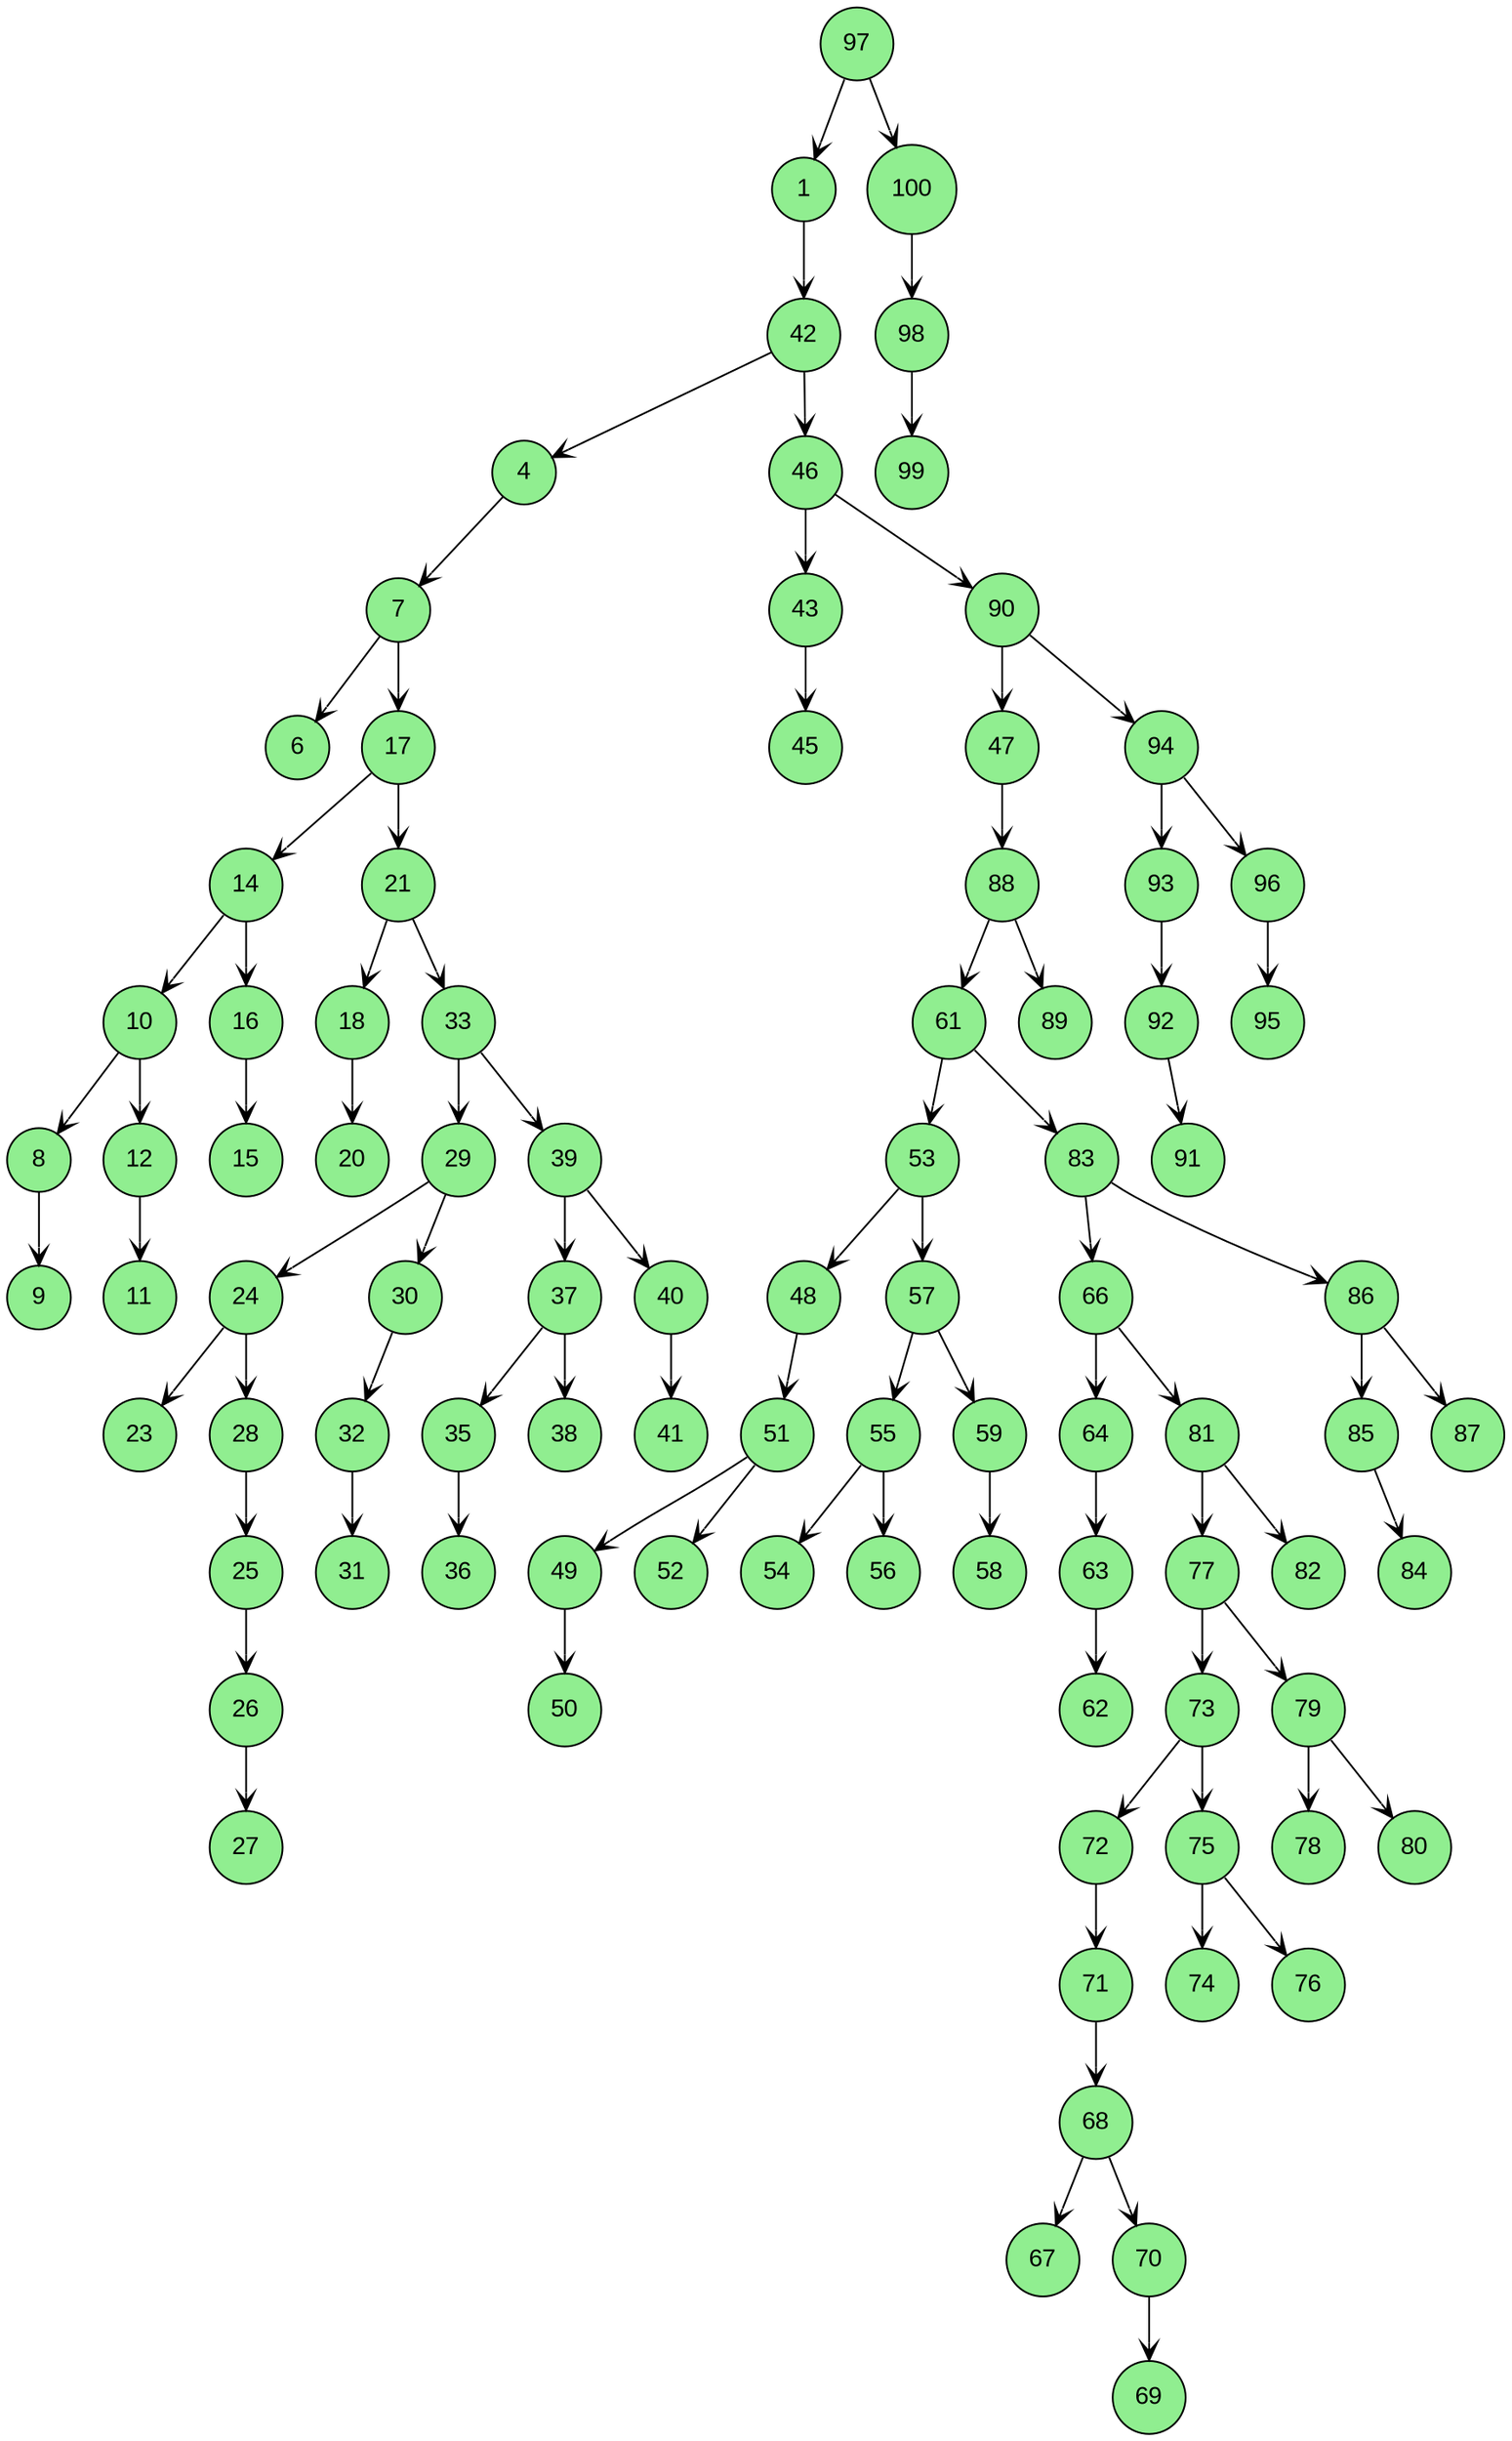 digraph BinaryTree {
    node [shape=circle, style=filled, fillcolor=lightgreen, fontname="Arial"];
    edge [arrowhead=vee, color=lightbrown];
    node97 [label="97"];
    node1 [label="1"];
    node97 -> node1;
    node42 [label="42"];
    node1 -> node42;
    node4 [label="4"];
    node42 -> node4;
    node7 [label="7"];
    node4 -> node7;
    node6 [label="6"];
    node7 -> node6;
    node17 [label="17"];
    node7 -> node17;
    node14 [label="14"];
    node17 -> node14;
    node10 [label="10"];
    node14 -> node10;
    node8 [label="8"];
    node10 -> node8;
    node9 [label="9"];
    node8 -> node9;
    node12 [label="12"];
    node10 -> node12;
    node11 [label="11"];
    node12 -> node11;
    node16 [label="16"];
    node14 -> node16;
    node15 [label="15"];
    node16 -> node15;
    node21 [label="21"];
    node17 -> node21;
    node18 [label="18"];
    node21 -> node18;
    node20 [label="20"];
    node18 -> node20;
    node33 [label="33"];
    node21 -> node33;
    node29 [label="29"];
    node33 -> node29;
    node24 [label="24"];
    node29 -> node24;
    node23 [label="23"];
    node24 -> node23;
    node28 [label="28"];
    node24 -> node28;
    node25 [label="25"];
    node28 -> node25;
    node26 [label="26"];
    node25 -> node26;
    node27 [label="27"];
    node26 -> node27;
    node30 [label="30"];
    node29 -> node30;
    node32 [label="32"];
    node30 -> node32;
    node31 [label="31"];
    node32 -> node31;
    node39 [label="39"];
    node33 -> node39;
    node37 [label="37"];
    node39 -> node37;
    node35 [label="35"];
    node37 -> node35;
    node36 [label="36"];
    node35 -> node36;
    node38 [label="38"];
    node37 -> node38;
    node40 [label="40"];
    node39 -> node40;
    node41 [label="41"];
    node40 -> node41;
    node46 [label="46"];
    node42 -> node46;
    node43 [label="43"];
    node46 -> node43;
    node45 [label="45"];
    node43 -> node45;
    node90 [label="90"];
    node46 -> node90;
    node47 [label="47"];
    node90 -> node47;
    node88 [label="88"];
    node47 -> node88;
    node61 [label="61"];
    node88 -> node61;
    node53 [label="53"];
    node61 -> node53;
    node48 [label="48"];
    node53 -> node48;
    node51 [label="51"];
    node48 -> node51;
    node49 [label="49"];
    node51 -> node49;
    node50 [label="50"];
    node49 -> node50;
    node52 [label="52"];
    node51 -> node52;
    node57 [label="57"];
    node53 -> node57;
    node55 [label="55"];
    node57 -> node55;
    node54 [label="54"];
    node55 -> node54;
    node56 [label="56"];
    node55 -> node56;
    node59 [label="59"];
    node57 -> node59;
    node58 [label="58"];
    node59 -> node58;
    node83 [label="83"];
    node61 -> node83;
    node66 [label="66"];
    node83 -> node66;
    node64 [label="64"];
    node66 -> node64;
    node63 [label="63"];
    node64 -> node63;
    node62 [label="62"];
    node63 -> node62;
    node81 [label="81"];
    node66 -> node81;
    node77 [label="77"];
    node81 -> node77;
    node73 [label="73"];
    node77 -> node73;
    node72 [label="72"];
    node73 -> node72;
    node71 [label="71"];
    node72 -> node71;
    node68 [label="68"];
    node71 -> node68;
    node67 [label="67"];
    node68 -> node67;
    node70 [label="70"];
    node68 -> node70;
    node69 [label="69"];
    node70 -> node69;
    node75 [label="75"];
    node73 -> node75;
    node74 [label="74"];
    node75 -> node74;
    node76 [label="76"];
    node75 -> node76;
    node79 [label="79"];
    node77 -> node79;
    node78 [label="78"];
    node79 -> node78;
    node80 [label="80"];
    node79 -> node80;
    node82 [label="82"];
    node81 -> node82;
    node86 [label="86"];
    node83 -> node86;
    node85 [label="85"];
    node86 -> node85;
    node84 [label="84"];
    node85 -> node84;
    node87 [label="87"];
    node86 -> node87;
    node89 [label="89"];
    node88 -> node89;
    node94 [label="94"];
    node90 -> node94;
    node93 [label="93"];
    node94 -> node93;
    node92 [label="92"];
    node93 -> node92;
    node91 [label="91"];
    node92 -> node91;
    node96 [label="96"];
    node94 -> node96;
    node95 [label="95"];
    node96 -> node95;
    node100 [label="100"];
    node97 -> node100;
    node98 [label="98"];
    node100 -> node98;
    node99 [label="99"];
    node98 -> node99;
}
